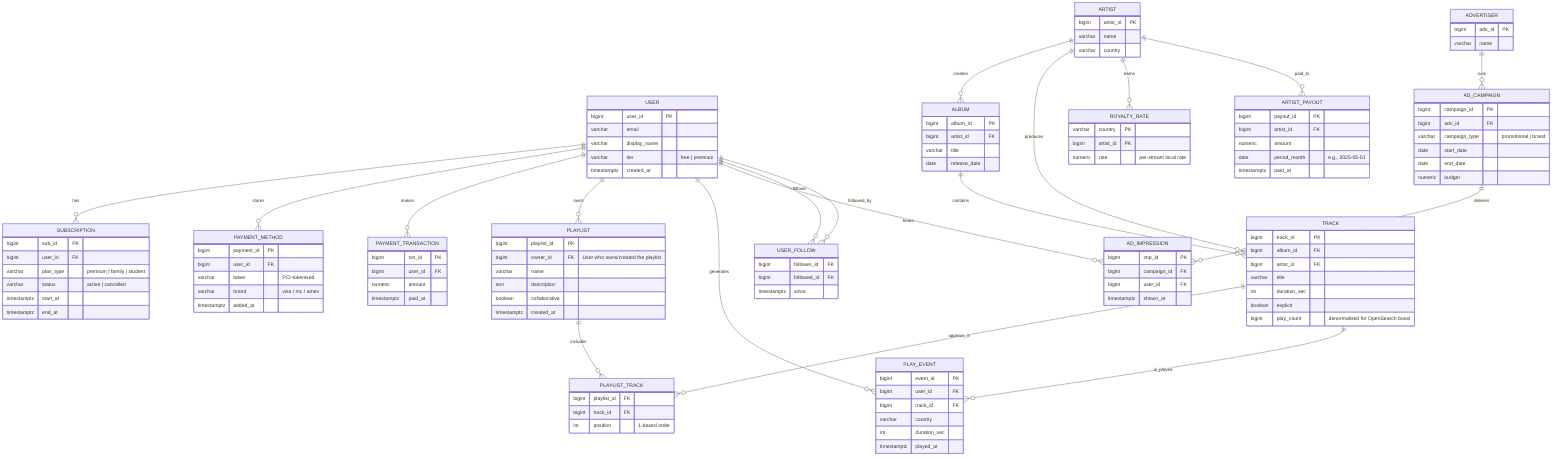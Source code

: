 erDiagram
%% ─── USER & SUBSCRIPTION DOMAIN ───────────────────────────────────
    USER {
        bigint  user_id PK
        varchar email
        varchar display_name
        varchar tier        "free | premium"
        timestamptz created_at
    }

    SUBSCRIPTION {
        bigint  sub_id PK
        bigint  user_id FK
        varchar plan_type   "premium | family | student"
        varchar status      "active | cancelled"
        timestamptz start_at
        timestamptz end_at
    }

    PAYMENT_METHOD {
        bigint  payment_id PK
        bigint  user_id FK
        varchar token          "PCI-tokenised"
        varchar brand          "visa / mc / amex"
        timestamptz added_at
    }

    PAYMENT_TRANSACTION {
        bigint  txn_id PK
        bigint  user_id FK
        numeric amount
        timestamptz paid_at
    }

%% ─── CATALOG DOMAIN ──────────────────────────────────────────────
    ARTIST {
        bigint  artist_id PK
        varchar name
        varchar country
    }

    ALBUM {
        bigint  album_id PK
        bigint  artist_id FK
        varchar title
        date    release_date
    }

    TRACK {
        bigint  track_id PK
        bigint  album_id  FK
        bigint  artist_id FK
        varchar title
        int     duration_sec
        boolean explicit
        bigint  play_count   "denormalised for OpenSearch boost"
    }

%% ─── PLAYLIST & SOCIAL DOMAIN ────────────────────────────────────
    PLAYLIST {
        bigint  playlist_id PK
        bigint  owner_id FK  "User who owns/created the playlist"
        varchar name
        text    description
        boolean collaborative
        timestamptz created_at
    }

    %% Bridge: many-to-many between Playlist and Track
    PLAYLIST_TRACK {
        bigint playlist_id FK
        bigint track_id    FK
        int     position      "1-based order"
    }

    %% Bridge: User follows User (social graph)
    USER_FOLLOW {
        bigint follower_id FK
        bigint followed_id FK
        timestamptz since
    }

%% ─── PLAYBACK & EVENTS DOMAIN ────────────────────────────────────
    PLAY_EVENT {
        bigint  event_id PK
        bigint  user_id  FK
        bigint  track_id FK
        varchar country
        int     duration_sec
        timestamptz played_at
    }

%% ─── ADS & CAMPAIGN DOMAIN ───────────────────────────────────────
    ADVERTISER {
        bigint  adv_id PK
        varchar name
    }

    AD_CAMPAIGN {
        bigint  campaign_id PK
        bigint  adv_id      FK
        varchar campaign_type  "promotional | brand"
        date    start_date
        date    end_date
        numeric budget
    }

    %% Fact/bridge: which user heard which campaign impression
    AD_IMPRESSION {
        bigint  imp_id PK
        bigint  campaign_id FK
        bigint  user_id     FK
        timestamptz shown_at
    }

%% ─── ROYALTY & FINANCE DOMAIN ────────────────────────────────────
    ROYALTY_RATE {
        varchar country PK
        bigint  artist_id PK
        numeric rate        "per-stream local rate"
    }

    ARTIST_PAYOUT {
        bigint  payout_id PK
        bigint  artist_id FK
        numeric amount
        date    period_month   "e.g., 2025-05-01"
        timestamptz paid_at
    }

%% ─── RELATIONSHIPS (1:M and M:N via bridges) ─────────────────────
    USER          ||--o{ SUBSCRIPTION      : has
    USER          ||--o{ PAYMENT_METHOD    : stores
    USER          ||--o{ PAYMENT_TRANSACTION: makes
    USER          ||--o{ PLAYLIST          : owns
    USER          ||--o{ PLAY_EVENT        : generates
    USER          ||--o{ AD_IMPRESSION     : hears
    USER          ||--o{ USER_FOLLOW       : follows
    USER          ||--o{ USER_FOLLOW       : followed_by

    ARTIST        ||--o{ ALBUM             : creates
    ARTIST        ||--o{ TRACK             : produces
    ARTIST        ||--o{ ROYALTY_RATE      : earns
    ARTIST        ||--o{ ARTIST_PAYOUT     : paid_to

    ALBUM         ||--o{ TRACK             : contains

    PLAYLIST      ||--o{ PLAYLIST_TRACK    : includes
    TRACK         ||--o{ PLAYLIST_TRACK    : appears_in
    TRACK         ||--o{ PLAY_EVENT        : is_played

    ADVERTISER    ||--o{ AD_CAMPAIGN       : runs
    AD_CAMPAIGN   ||--o{ AD_IMPRESSION     : delivers